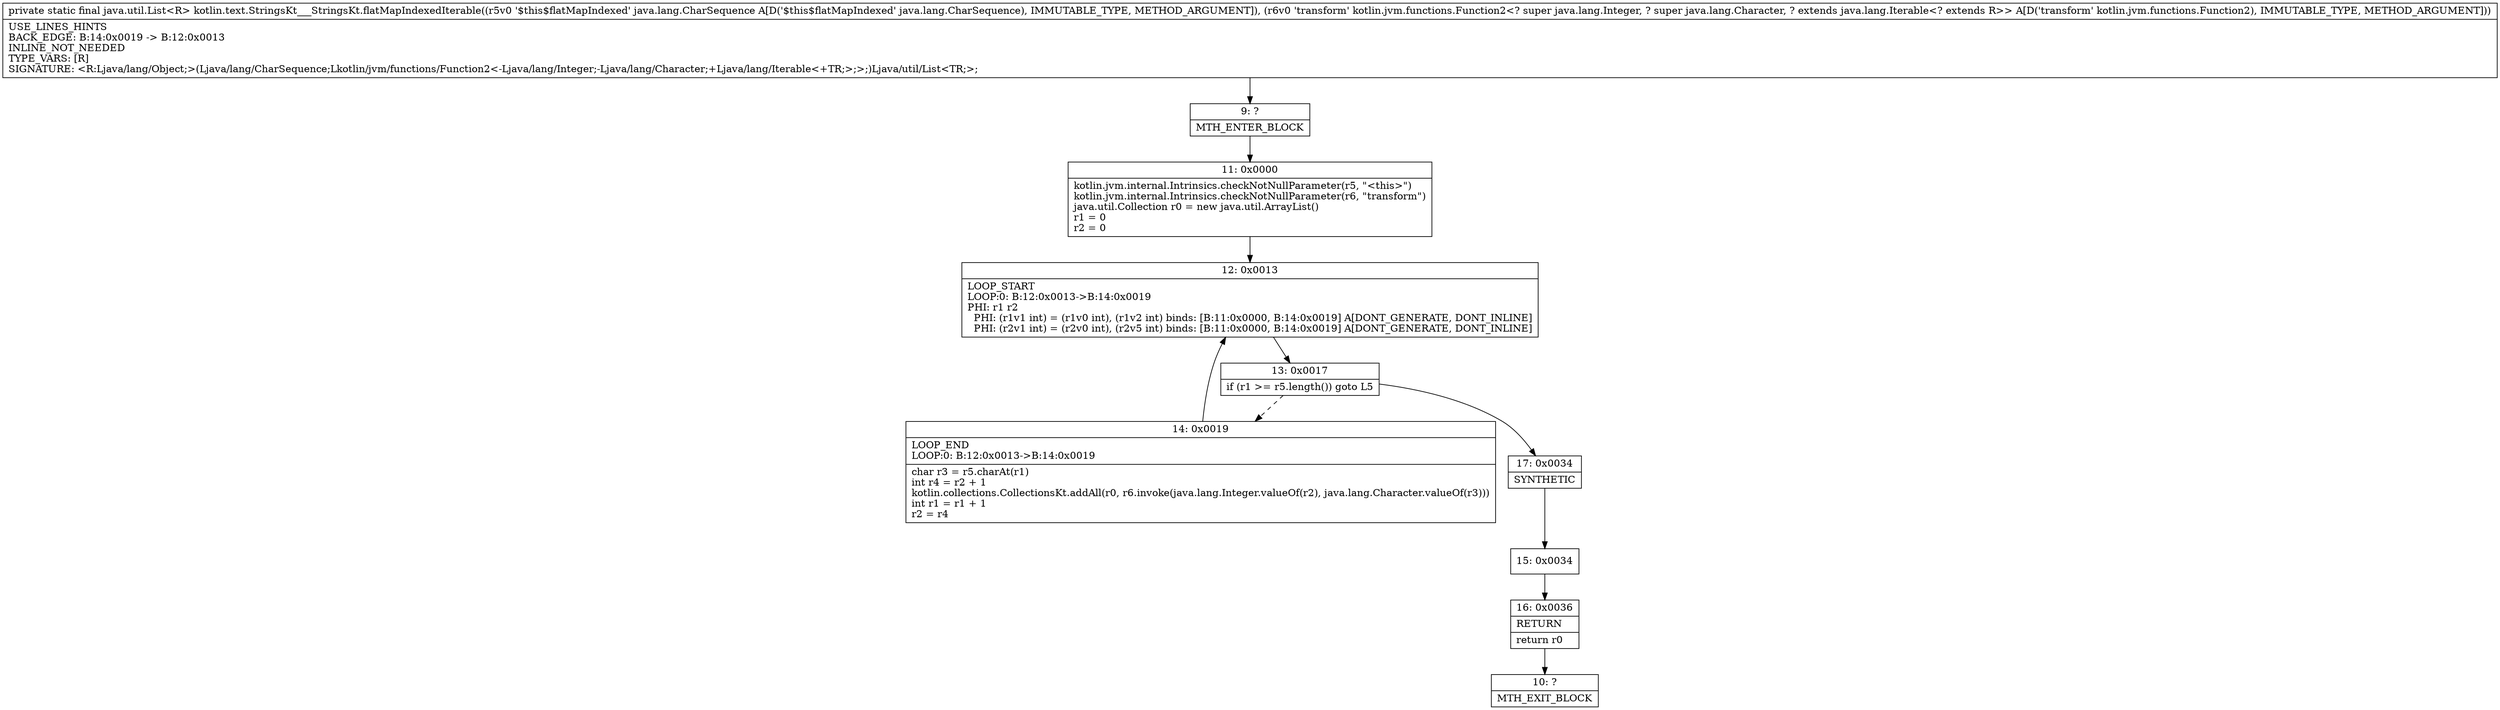 digraph "CFG forkotlin.text.StringsKt___StringsKt.flatMapIndexedIterable(Ljava\/lang\/CharSequence;Lkotlin\/jvm\/functions\/Function2;)Ljava\/util\/List;" {
Node_9 [shape=record,label="{9\:\ ?|MTH_ENTER_BLOCK\l}"];
Node_11 [shape=record,label="{11\:\ 0x0000|kotlin.jvm.internal.Intrinsics.checkNotNullParameter(r5, \"\<this\>\")\lkotlin.jvm.internal.Intrinsics.checkNotNullParameter(r6, \"transform\")\ljava.util.Collection r0 = new java.util.ArrayList()\lr1 = 0\lr2 = 0\l}"];
Node_12 [shape=record,label="{12\:\ 0x0013|LOOP_START\lLOOP:0: B:12:0x0013\-\>B:14:0x0019\lPHI: r1 r2 \l  PHI: (r1v1 int) = (r1v0 int), (r1v2 int) binds: [B:11:0x0000, B:14:0x0019] A[DONT_GENERATE, DONT_INLINE]\l  PHI: (r2v1 int) = (r2v0 int), (r2v5 int) binds: [B:11:0x0000, B:14:0x0019] A[DONT_GENERATE, DONT_INLINE]\l}"];
Node_13 [shape=record,label="{13\:\ 0x0017|if (r1 \>= r5.length()) goto L5\l}"];
Node_14 [shape=record,label="{14\:\ 0x0019|LOOP_END\lLOOP:0: B:12:0x0013\-\>B:14:0x0019\l|char r3 = r5.charAt(r1)\lint r4 = r2 + 1\lkotlin.collections.CollectionsKt.addAll(r0, r6.invoke(java.lang.Integer.valueOf(r2), java.lang.Character.valueOf(r3)))\lint r1 = r1 + 1\lr2 = r4\l}"];
Node_17 [shape=record,label="{17\:\ 0x0034|SYNTHETIC\l}"];
Node_15 [shape=record,label="{15\:\ 0x0034}"];
Node_16 [shape=record,label="{16\:\ 0x0036|RETURN\l|return r0\l}"];
Node_10 [shape=record,label="{10\:\ ?|MTH_EXIT_BLOCK\l}"];
MethodNode[shape=record,label="{private static final java.util.List\<R\> kotlin.text.StringsKt___StringsKt.flatMapIndexedIterable((r5v0 '$this$flatMapIndexed' java.lang.CharSequence A[D('$this$flatMapIndexed' java.lang.CharSequence), IMMUTABLE_TYPE, METHOD_ARGUMENT]), (r6v0 'transform' kotlin.jvm.functions.Function2\<? super java.lang.Integer, ? super java.lang.Character, ? extends java.lang.Iterable\<? extends R\>\> A[D('transform' kotlin.jvm.functions.Function2), IMMUTABLE_TYPE, METHOD_ARGUMENT]))  | USE_LINES_HINTS\lBACK_EDGE: B:14:0x0019 \-\> B:12:0x0013\lINLINE_NOT_NEEDED\lTYPE_VARS: [R]\lSIGNATURE: \<R:Ljava\/lang\/Object;\>(Ljava\/lang\/CharSequence;Lkotlin\/jvm\/functions\/Function2\<\-Ljava\/lang\/Integer;\-Ljava\/lang\/Character;+Ljava\/lang\/Iterable\<+TR;\>;\>;)Ljava\/util\/List\<TR;\>;\l}"];
MethodNode -> Node_9;Node_9 -> Node_11;
Node_11 -> Node_12;
Node_12 -> Node_13;
Node_13 -> Node_14[style=dashed];
Node_13 -> Node_17;
Node_14 -> Node_12;
Node_17 -> Node_15;
Node_15 -> Node_16;
Node_16 -> Node_10;
}

